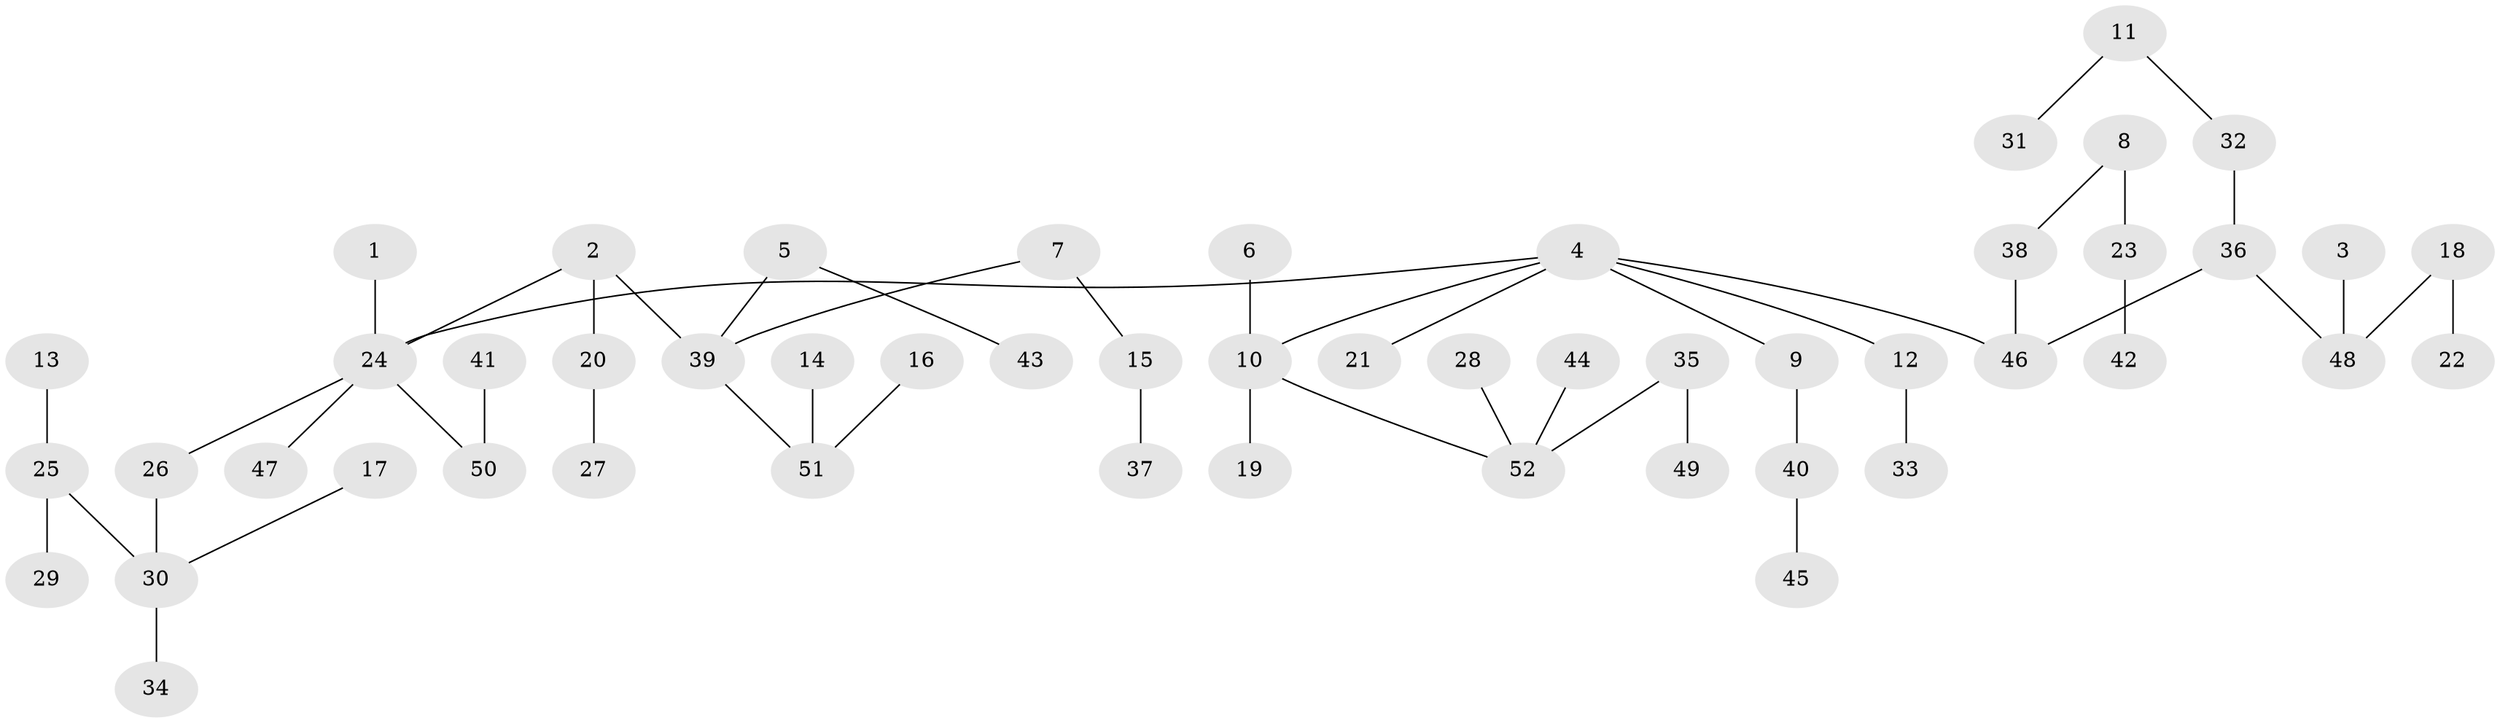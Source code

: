 // original degree distribution, {7: 0.009708737864077669, 6: 0.02912621359223301, 2: 0.34951456310679613, 5: 0.038834951456310676, 1: 0.4563106796116505, 4: 0.038834951456310676, 3: 0.07766990291262135}
// Generated by graph-tools (version 1.1) at 2025/02/03/09/25 03:02:16]
// undirected, 52 vertices, 51 edges
graph export_dot {
graph [start="1"]
  node [color=gray90,style=filled];
  1;
  2;
  3;
  4;
  5;
  6;
  7;
  8;
  9;
  10;
  11;
  12;
  13;
  14;
  15;
  16;
  17;
  18;
  19;
  20;
  21;
  22;
  23;
  24;
  25;
  26;
  27;
  28;
  29;
  30;
  31;
  32;
  33;
  34;
  35;
  36;
  37;
  38;
  39;
  40;
  41;
  42;
  43;
  44;
  45;
  46;
  47;
  48;
  49;
  50;
  51;
  52;
  1 -- 24 [weight=1.0];
  2 -- 20 [weight=1.0];
  2 -- 24 [weight=1.0];
  2 -- 39 [weight=1.0];
  3 -- 48 [weight=1.0];
  4 -- 9 [weight=1.0];
  4 -- 10 [weight=1.0];
  4 -- 12 [weight=1.0];
  4 -- 21 [weight=1.0];
  4 -- 24 [weight=1.0];
  4 -- 46 [weight=1.0];
  5 -- 39 [weight=1.0];
  5 -- 43 [weight=1.0];
  6 -- 10 [weight=1.0];
  7 -- 15 [weight=1.0];
  7 -- 39 [weight=1.0];
  8 -- 23 [weight=1.0];
  8 -- 38 [weight=1.0];
  9 -- 40 [weight=1.0];
  10 -- 19 [weight=1.0];
  10 -- 52 [weight=1.0];
  11 -- 31 [weight=1.0];
  11 -- 32 [weight=1.0];
  12 -- 33 [weight=1.0];
  13 -- 25 [weight=1.0];
  14 -- 51 [weight=1.0];
  15 -- 37 [weight=1.0];
  16 -- 51 [weight=1.0];
  17 -- 30 [weight=1.0];
  18 -- 22 [weight=1.0];
  18 -- 48 [weight=1.0];
  20 -- 27 [weight=1.0];
  23 -- 42 [weight=1.0];
  24 -- 26 [weight=1.0];
  24 -- 47 [weight=1.0];
  24 -- 50 [weight=1.0];
  25 -- 29 [weight=1.0];
  25 -- 30 [weight=1.0];
  26 -- 30 [weight=1.0];
  28 -- 52 [weight=1.0];
  30 -- 34 [weight=1.0];
  32 -- 36 [weight=1.0];
  35 -- 49 [weight=1.0];
  35 -- 52 [weight=1.0];
  36 -- 46 [weight=1.0];
  36 -- 48 [weight=1.0];
  38 -- 46 [weight=1.0];
  39 -- 51 [weight=1.0];
  40 -- 45 [weight=1.0];
  41 -- 50 [weight=1.0];
  44 -- 52 [weight=1.0];
}
